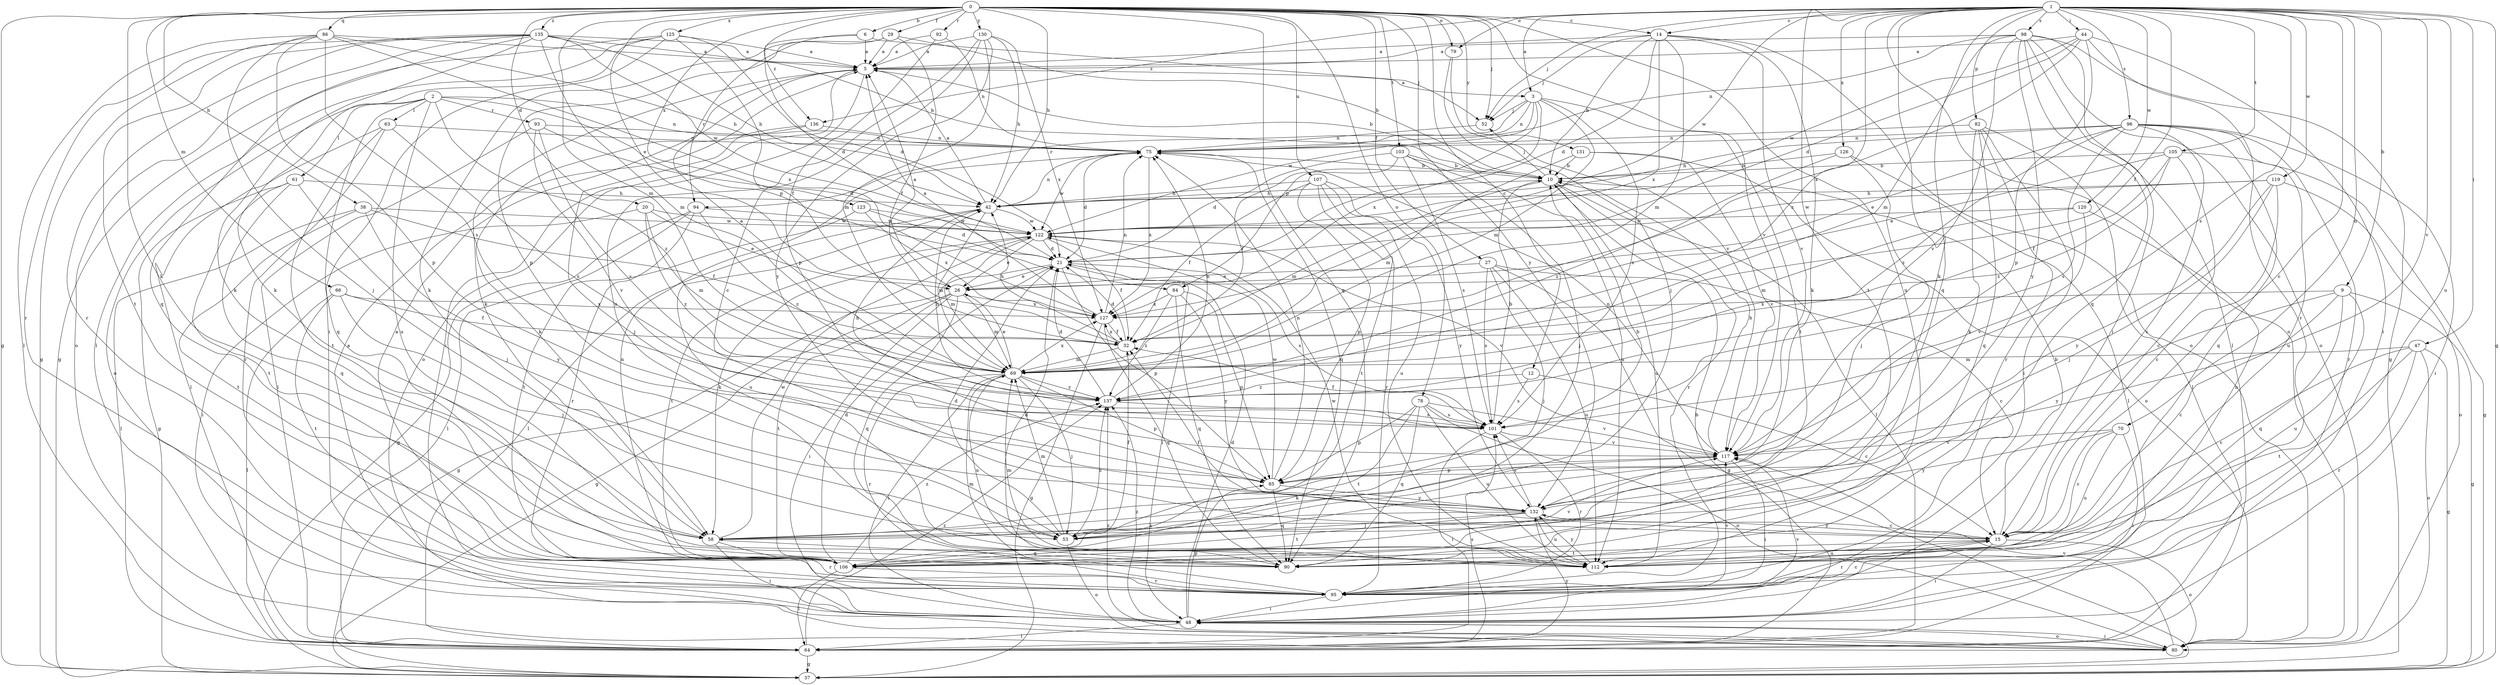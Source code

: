 strict digraph  {
0;
1;
2;
3;
5;
6;
9;
10;
12;
14;
15;
20;
21;
26;
27;
29;
32;
37;
38;
42;
44;
47;
48;
52;
53;
58;
61;
63;
64;
66;
69;
70;
75;
78;
79;
80;
82;
84;
85;
86;
90;
92;
93;
94;
95;
96;
98;
101;
103;
105;
106;
107;
112;
117;
119;
120;
122;
123;
125;
126;
127;
130;
131;
132;
135;
136;
137;
0 -> 6  [label=b];
0 -> 12  [label=c];
0 -> 14  [label=c];
0 -> 20  [label=d];
0 -> 26  [label=e];
0 -> 27  [label=f];
0 -> 29  [label=f];
0 -> 37  [label=g];
0 -> 38  [label=h];
0 -> 42  [label=h];
0 -> 52  [label=j];
0 -> 58  [label=k];
0 -> 66  [label=m];
0 -> 69  [label=m];
0 -> 78  [label=o];
0 -> 79  [label=o];
0 -> 86  [label=q];
0 -> 90  [label=q];
0 -> 92  [label=r];
0 -> 103  [label=t];
0 -> 107  [label=u];
0 -> 112  [label=u];
0 -> 117  [label=v];
0 -> 123  [label=x];
0 -> 125  [label=x];
0 -> 130  [label=y];
0 -> 131  [label=y];
0 -> 132  [label=y];
0 -> 135  [label=z];
0 -> 136  [label=z];
1 -> 3  [label=a];
1 -> 9  [label=b];
1 -> 14  [label=c];
1 -> 15  [label=c];
1 -> 32  [label=f];
1 -> 37  [label=g];
1 -> 44  [label=i];
1 -> 47  [label=i];
1 -> 52  [label=j];
1 -> 58  [label=k];
1 -> 70  [label=n];
1 -> 79  [label=o];
1 -> 80  [label=o];
1 -> 82  [label=p];
1 -> 90  [label=q];
1 -> 96  [label=s];
1 -> 98  [label=s];
1 -> 101  [label=s];
1 -> 105  [label=t];
1 -> 106  [label=t];
1 -> 112  [label=u];
1 -> 117  [label=v];
1 -> 119  [label=w];
1 -> 120  [label=w];
1 -> 122  [label=w];
1 -> 126  [label=x];
1 -> 136  [label=z];
1 -> 137  [label=z];
2 -> 61  [label=l];
2 -> 63  [label=l];
2 -> 75  [label=n];
2 -> 80  [label=o];
2 -> 84  [label=p];
2 -> 90  [label=q];
2 -> 93  [label=r];
2 -> 112  [label=u];
2 -> 137  [label=z];
3 -> 52  [label=j];
3 -> 69  [label=m];
3 -> 75  [label=n];
3 -> 84  [label=p];
3 -> 94  [label=r];
3 -> 101  [label=s];
3 -> 106  [label=t];
3 -> 122  [label=w];
3 -> 127  [label=x];
5 -> 3  [label=a];
5 -> 10  [label=b];
5 -> 48  [label=i];
5 -> 58  [label=k];
5 -> 80  [label=o];
6 -> 5  [label=a];
6 -> 21  [label=d];
6 -> 52  [label=j];
6 -> 94  [label=r];
9 -> 15  [label=c];
9 -> 37  [label=g];
9 -> 90  [label=q];
9 -> 112  [label=u];
9 -> 127  [label=x];
9 -> 132  [label=y];
10 -> 42  [label=h];
10 -> 52  [label=j];
10 -> 64  [label=l];
10 -> 69  [label=m];
10 -> 95  [label=r];
10 -> 112  [label=u];
12 -> 15  [label=c];
12 -> 101  [label=s];
12 -> 137  [label=z];
14 -> 5  [label=a];
14 -> 10  [label=b];
14 -> 21  [label=d];
14 -> 52  [label=j];
14 -> 58  [label=k];
14 -> 69  [label=m];
14 -> 80  [label=o];
14 -> 117  [label=v];
14 -> 127  [label=x];
15 -> 10  [label=b];
15 -> 32  [label=f];
15 -> 48  [label=i];
15 -> 80  [label=o];
15 -> 95  [label=r];
15 -> 106  [label=t];
15 -> 112  [label=u];
15 -> 132  [label=y];
20 -> 26  [label=e];
20 -> 48  [label=i];
20 -> 69  [label=m];
20 -> 122  [label=w];
20 -> 137  [label=z];
21 -> 26  [label=e];
21 -> 37  [label=g];
21 -> 48  [label=i];
21 -> 85  [label=p];
21 -> 101  [label=s];
26 -> 5  [label=a];
26 -> 37  [label=g];
26 -> 48  [label=i];
26 -> 69  [label=m];
26 -> 90  [label=q];
26 -> 106  [label=t];
26 -> 127  [label=x];
27 -> 15  [label=c];
27 -> 26  [label=e];
27 -> 37  [label=g];
27 -> 53  [label=j];
27 -> 101  [label=s];
27 -> 112  [label=u];
29 -> 5  [label=a];
29 -> 10  [label=b];
29 -> 32  [label=f];
29 -> 58  [label=k];
29 -> 85  [label=p];
32 -> 21  [label=d];
32 -> 42  [label=h];
32 -> 69  [label=m];
32 -> 127  [label=x];
38 -> 32  [label=f];
38 -> 64  [label=l];
38 -> 106  [label=t];
38 -> 122  [label=w];
38 -> 132  [label=y];
42 -> 5  [label=a];
42 -> 64  [label=l];
42 -> 69  [label=m];
42 -> 75  [label=n];
42 -> 112  [label=u];
42 -> 122  [label=w];
44 -> 5  [label=a];
44 -> 21  [label=d];
44 -> 48  [label=i];
44 -> 85  [label=p];
44 -> 95  [label=r];
44 -> 122  [label=w];
44 -> 127  [label=x];
47 -> 15  [label=c];
47 -> 37  [label=g];
47 -> 69  [label=m];
47 -> 80  [label=o];
47 -> 95  [label=r];
47 -> 106  [label=t];
48 -> 5  [label=a];
48 -> 21  [label=d];
48 -> 64  [label=l];
48 -> 80  [label=o];
48 -> 85  [label=p];
48 -> 117  [label=v];
48 -> 137  [label=z];
52 -> 75  [label=n];
53 -> 21  [label=d];
53 -> 32  [label=f];
53 -> 69  [label=m];
53 -> 80  [label=o];
53 -> 137  [label=z];
58 -> 48  [label=i];
58 -> 90  [label=q];
58 -> 95  [label=r];
58 -> 122  [label=w];
61 -> 37  [label=g];
61 -> 42  [label=h];
61 -> 53  [label=j];
61 -> 90  [label=q];
61 -> 106  [label=t];
63 -> 64  [label=l];
63 -> 75  [label=n];
63 -> 95  [label=r];
63 -> 101  [label=s];
63 -> 106  [label=t];
64 -> 10  [label=b];
64 -> 37  [label=g];
64 -> 101  [label=s];
64 -> 132  [label=y];
64 -> 137  [label=z];
66 -> 32  [label=f];
66 -> 53  [label=j];
66 -> 64  [label=l];
66 -> 106  [label=t];
66 -> 127  [label=x];
69 -> 5  [label=a];
69 -> 26  [label=e];
69 -> 48  [label=i];
69 -> 53  [label=j];
69 -> 85  [label=p];
69 -> 95  [label=r];
69 -> 112  [label=u];
69 -> 127  [label=x];
69 -> 137  [label=z];
70 -> 15  [label=c];
70 -> 48  [label=i];
70 -> 112  [label=u];
70 -> 117  [label=v];
70 -> 132  [label=y];
75 -> 10  [label=b];
75 -> 21  [label=d];
75 -> 90  [label=q];
75 -> 122  [label=w];
75 -> 127  [label=x];
78 -> 80  [label=o];
78 -> 85  [label=p];
78 -> 90  [label=q];
78 -> 101  [label=s];
78 -> 106  [label=t];
78 -> 112  [label=u];
78 -> 117  [label=v];
79 -> 53  [label=j];
79 -> 117  [label=v];
80 -> 48  [label=i];
80 -> 117  [label=v];
80 -> 137  [label=z];
82 -> 48  [label=i];
82 -> 58  [label=k];
82 -> 64  [label=l];
82 -> 75  [label=n];
82 -> 90  [label=q];
82 -> 95  [label=r];
84 -> 85  [label=p];
84 -> 90  [label=q];
84 -> 127  [label=x];
84 -> 132  [label=y];
84 -> 137  [label=z];
85 -> 10  [label=b];
85 -> 75  [label=n];
85 -> 90  [label=q];
85 -> 122  [label=w];
85 -> 132  [label=y];
86 -> 5  [label=a];
86 -> 42  [label=h];
86 -> 53  [label=j];
86 -> 64  [label=l];
86 -> 85  [label=p];
86 -> 95  [label=r];
86 -> 101  [label=s];
86 -> 127  [label=x];
90 -> 21  [label=d];
92 -> 5  [label=a];
92 -> 75  [label=n];
92 -> 85  [label=p];
93 -> 21  [label=d];
93 -> 64  [label=l];
93 -> 75  [label=n];
93 -> 101  [label=s];
93 -> 117  [label=v];
94 -> 37  [label=g];
94 -> 64  [label=l];
94 -> 95  [label=r];
94 -> 122  [label=w];
94 -> 137  [label=z];
95 -> 5  [label=a];
95 -> 15  [label=c];
95 -> 48  [label=i];
95 -> 69  [label=m];
95 -> 117  [label=v];
96 -> 15  [label=c];
96 -> 26  [label=e];
96 -> 42  [label=h];
96 -> 48  [label=i];
96 -> 75  [label=n];
96 -> 90  [label=q];
96 -> 95  [label=r];
96 -> 101  [label=s];
96 -> 112  [label=u];
96 -> 137  [label=z];
98 -> 5  [label=a];
98 -> 37  [label=g];
98 -> 48  [label=i];
98 -> 64  [label=l];
98 -> 69  [label=m];
98 -> 75  [label=n];
98 -> 80  [label=o];
98 -> 90  [label=q];
98 -> 117  [label=v];
98 -> 132  [label=y];
101 -> 10  [label=b];
101 -> 32  [label=f];
101 -> 42  [label=h];
101 -> 64  [label=l];
101 -> 95  [label=r];
101 -> 117  [label=v];
103 -> 10  [label=b];
103 -> 21  [label=d];
103 -> 32  [label=f];
103 -> 53  [label=j];
103 -> 101  [label=s];
103 -> 112  [label=u];
105 -> 10  [label=b];
105 -> 15  [label=c];
105 -> 26  [label=e];
105 -> 32  [label=f];
105 -> 37  [label=g];
105 -> 137  [label=z];
106 -> 21  [label=d];
106 -> 64  [label=l];
106 -> 75  [label=n];
106 -> 95  [label=r];
106 -> 117  [label=v];
106 -> 137  [label=z];
107 -> 32  [label=f];
107 -> 42  [label=h];
107 -> 85  [label=p];
107 -> 95  [label=r];
107 -> 106  [label=t];
107 -> 112  [label=u];
107 -> 132  [label=y];
112 -> 69  [label=m];
112 -> 122  [label=w];
112 -> 132  [label=y];
117 -> 10  [label=b];
117 -> 48  [label=i];
117 -> 58  [label=k];
117 -> 75  [label=n];
117 -> 85  [label=p];
119 -> 15  [label=c];
119 -> 42  [label=h];
119 -> 53  [label=j];
119 -> 80  [label=o];
119 -> 122  [label=w];
119 -> 132  [label=y];
120 -> 69  [label=m];
120 -> 112  [label=u];
120 -> 117  [label=v];
120 -> 122  [label=w];
122 -> 21  [label=d];
122 -> 26  [label=e];
122 -> 32  [label=f];
122 -> 58  [label=k];
122 -> 69  [label=m];
122 -> 106  [label=t];
122 -> 117  [label=v];
123 -> 21  [label=d];
123 -> 106  [label=t];
123 -> 122  [label=w];
123 -> 127  [label=x];
125 -> 5  [label=a];
125 -> 21  [label=d];
125 -> 32  [label=f];
125 -> 37  [label=g];
125 -> 48  [label=i];
125 -> 58  [label=k];
125 -> 64  [label=l];
126 -> 10  [label=b];
126 -> 53  [label=j];
126 -> 64  [label=l];
126 -> 137  [label=z];
127 -> 5  [label=a];
127 -> 32  [label=f];
127 -> 37  [label=g];
127 -> 75  [label=n];
127 -> 90  [label=q];
130 -> 5  [label=a];
130 -> 15  [label=c];
130 -> 42  [label=h];
130 -> 69  [label=m];
130 -> 112  [label=u];
130 -> 127  [label=x];
130 -> 132  [label=y];
131 -> 10  [label=b];
131 -> 69  [label=m];
131 -> 80  [label=o];
131 -> 117  [label=v];
132 -> 15  [label=c];
132 -> 53  [label=j];
132 -> 58  [label=k];
132 -> 101  [label=s];
132 -> 106  [label=t];
132 -> 112  [label=u];
135 -> 5  [label=a];
135 -> 10  [label=b];
135 -> 37  [label=g];
135 -> 42  [label=h];
135 -> 58  [label=k];
135 -> 69  [label=m];
135 -> 80  [label=o];
135 -> 90  [label=q];
135 -> 95  [label=r];
135 -> 106  [label=t];
135 -> 122  [label=w];
136 -> 53  [label=j];
136 -> 58  [label=k];
136 -> 75  [label=n];
137 -> 21  [label=d];
137 -> 42  [label=h];
137 -> 75  [label=n];
137 -> 101  [label=s];
}
